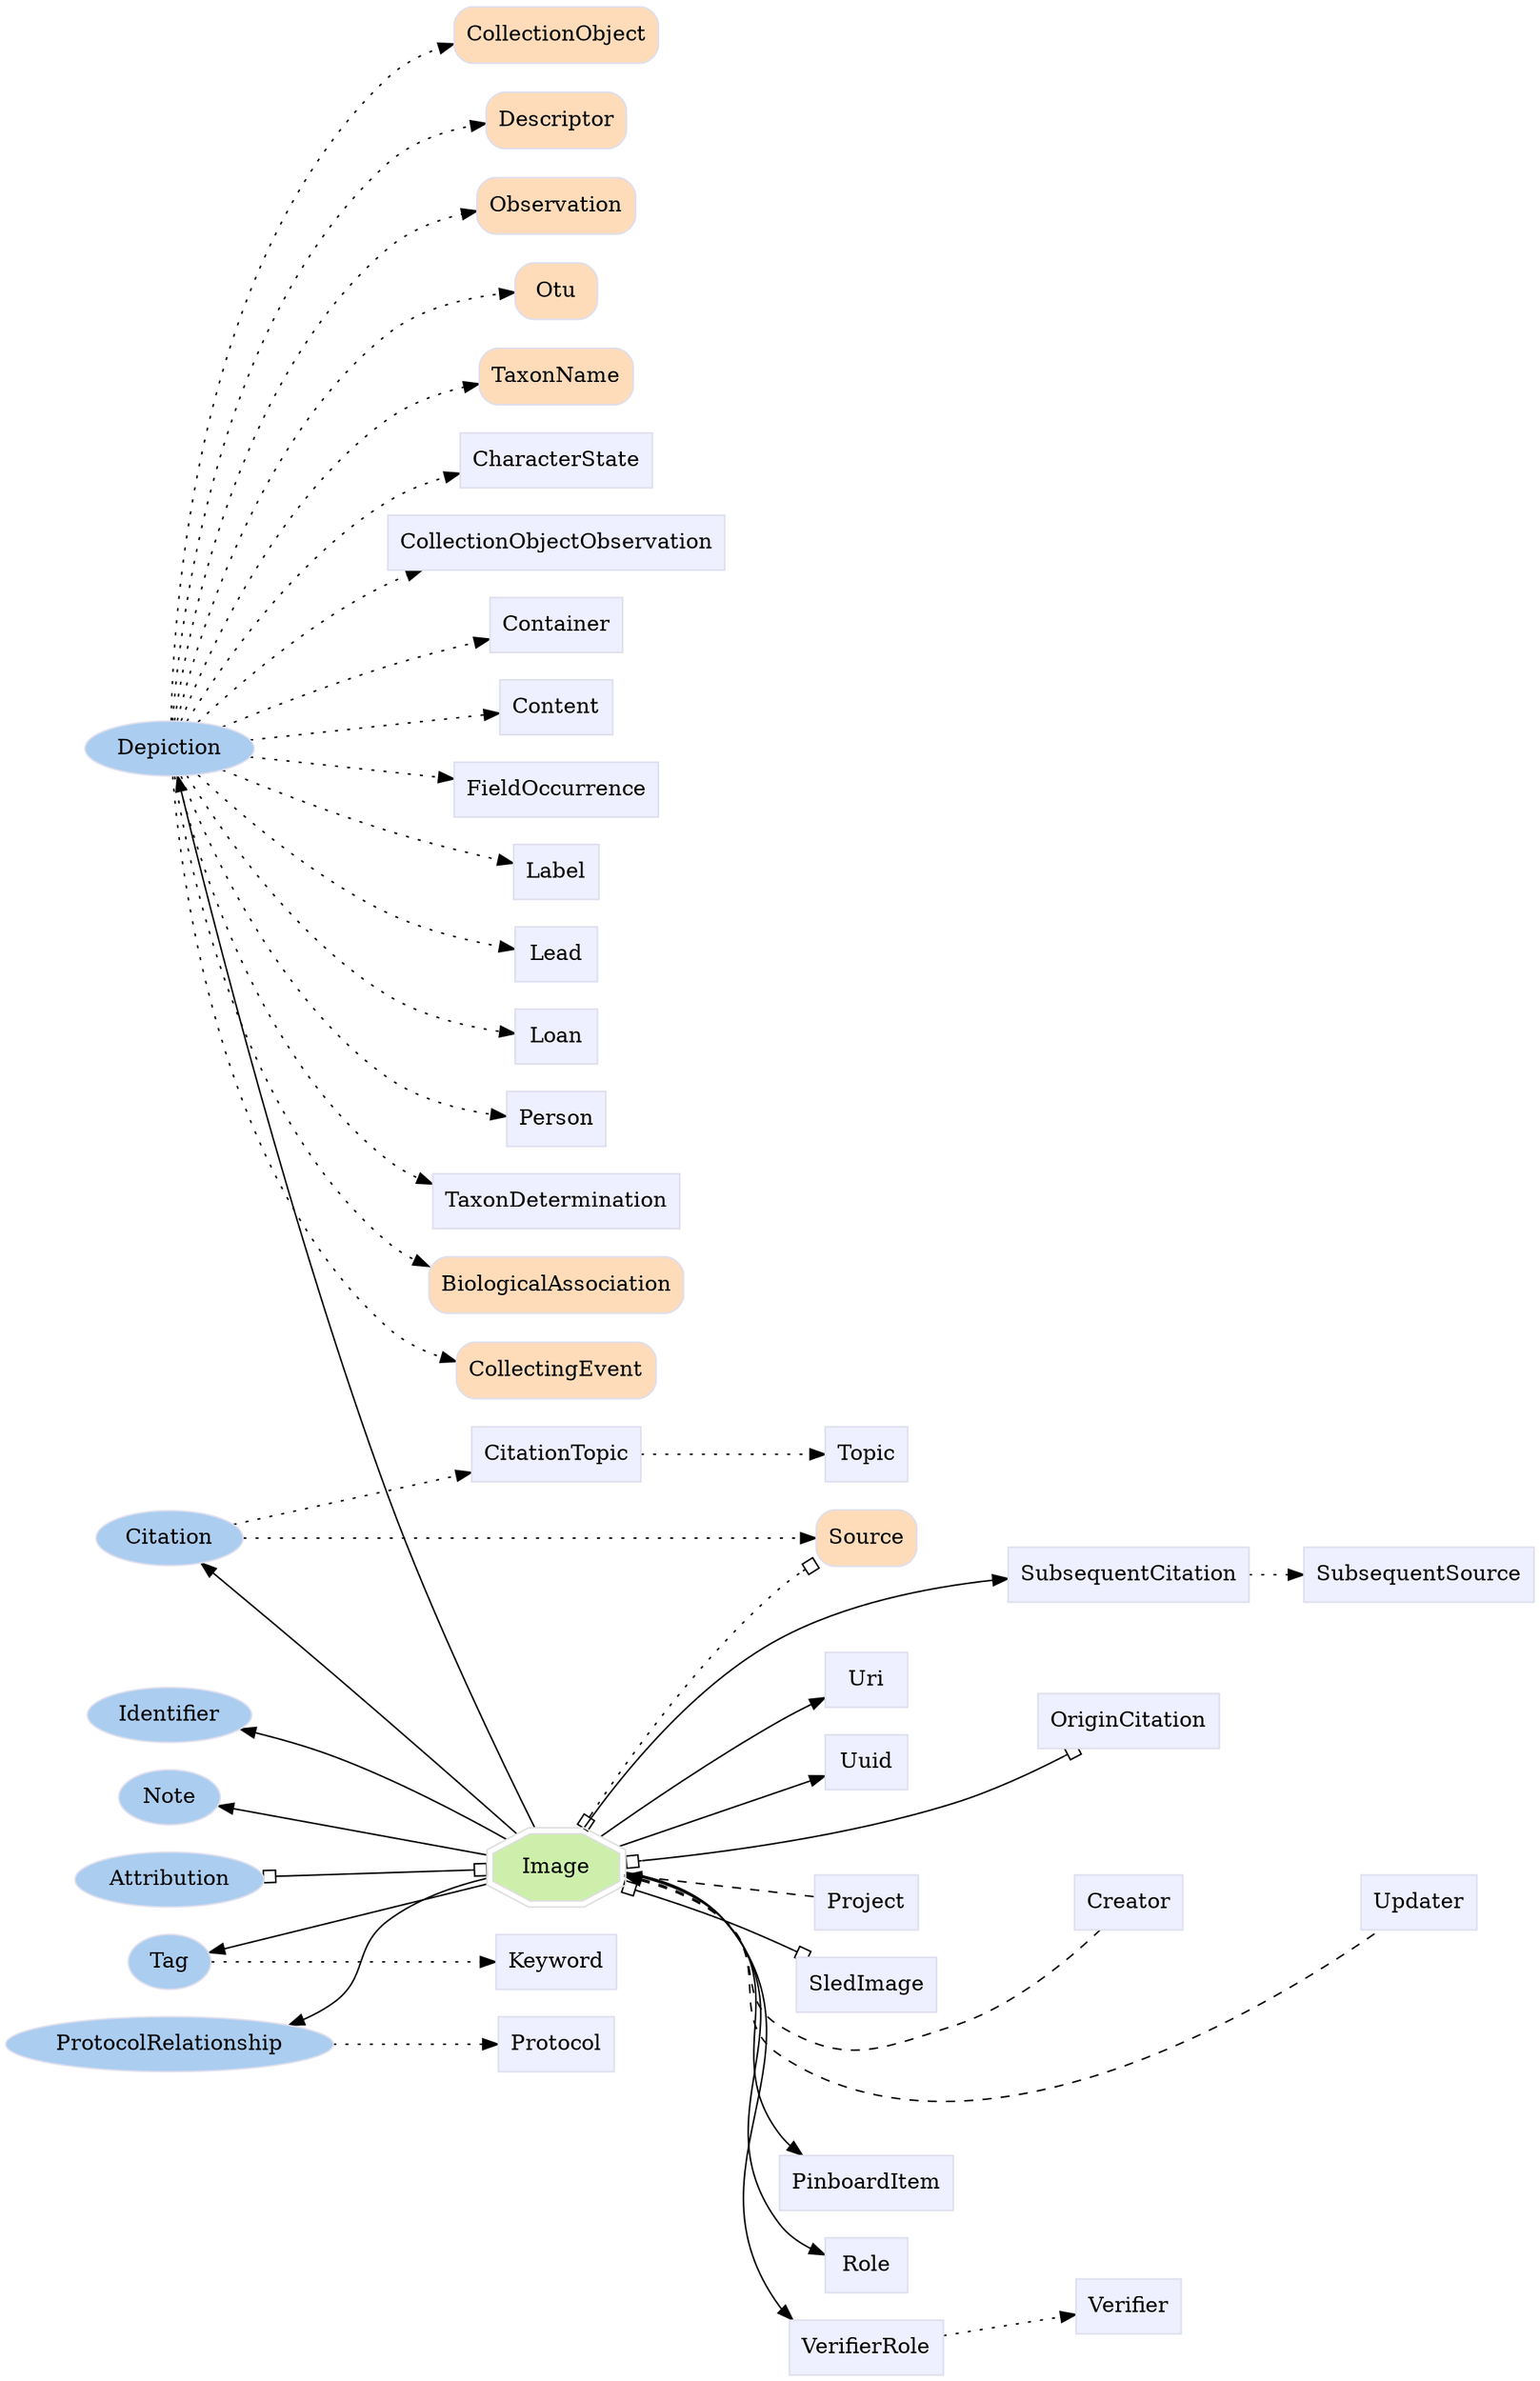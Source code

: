 digraph Image {
	graph [bb="0,0,823.43,1548.5",
		label="",
		outputorder=edgesfirst,
		rankdir=LR
	];
	node [label="\N"];
	subgraph annotator_cluster {
		graph [rank=min];
		Depiction	[color="#dddeee",
			fillcolor="#abcdef",
			group=annotator,
			height=0.5,
			href="/develop/Data/models.html#depiction",
			label=Depiction,
			pos="88.713,1066",
			shape=oval,
			style=filled,
			target=_top,
			width=1.3127];
		Citation	[color="#dddeee",
			fillcolor="#abcdef",
			group=annotator,
			height=0.5,
			href="/develop/Data/models.html#citation",
			label=Citation,
			pos="88.713,549",
			shape=oval,
			style=filled,
			target=_top,
			width=1.1279];
		Identifier	[color="#dddeee",
			fillcolor="#abcdef",
			group=annotator,
			height=0.5,
			href="/develop/Data/models.html#identifier",
			label=Identifier,
			pos="88.713,437",
			shape=oval,
			style=filled,
			target=_top,
			width=1.2558];
		Tag	[color="#dddeee",
			fillcolor="#abcdef",
			group=annotator,
			height=0.5,
			href="/develop/Data/models.html#tag",
			label=Tag,
			pos="88.713,275",
			shape=oval,
			style=filled,
			target=_top,
			width=0.75];
		Note	[color="#dddeee",
			fillcolor="#abcdef",
			group=annotator,
			height=0.5,
			href="/develop/Data/models.html#note",
			label=Note,
			pos="88.713,383",
			shape=oval,
			style=filled,
			target=_top,
			width=0.80088];
		ProtocolRelationship	[color="#dddeee",
			fillcolor="#abcdef",
			group=annotator,
			height=0.5,
			href="/develop/Data/models.html#protocol-relationship",
			label=ProtocolRelationship,
			pos="88.713,221",
			shape=oval,
			style=filled,
			target=_top,
			width=2.4643];
		Attribution	[color="#dddeee",
			fillcolor="#abcdef",
			group=annotator,
			height=0.5,
			href="/develop/Data/models.html#attribution",
			label=Attribution,
			pos="88.713,329",
			shape=oval,
			style=filled,
			target=_top,
			width=1.4406];
	}
	subgraph core {
		BiologicalAssociation	[color="#dddeee",
			fillcolor="#fedcba",
			group=core,
			height=0.51389,
			href="/develop/Data/models.html#biological-association",
			label=BiologicalAssociation,
			pos="300.55,714",
			shape=Mrecord,
			style=filled,
			target=_top,
			width=1.8889];
		CollectingEvent	[color="#dddeee",
			fillcolor="#fedcba",
			group=core,
			height=0.51389,
			href="/develop/Data/models.html#collecting-event",
			label=CollectingEvent,
			pos="300.55,659",
			shape=Mrecord,
			style=filled,
			target=_top,
			width=1.441];
		CollectionObject	[color="#dddeee",
			fillcolor="#fedcba",
			group=core,
			height=0.51389,
			href="/develop/Data/models.html#collection-object",
			label=CollectionObject,
			pos="300.55,1530",
			shape=Mrecord,
			style=filled,
			target=_top,
			width=1.5035];
		Descriptor	[color="#dddeee",
			fillcolor="#fedcba",
			group=core,
			height=0.51389,
			href="/develop/Data/models.html#descriptor",
			label=Descriptor,
			pos="300.55,1475",
			shape=Mrecord,
			style=filled,
			target=_top,
			width=1.0139];
		Observation	[color="#dddeee",
			fillcolor="#fedcba",
			group=core,
			height=0.51389,
			href="/develop/Data/models.html#observation",
			label=Observation,
			pos="300.55,1420",
			shape=Mrecord,
			style=filled,
			target=_top,
			width=1.1389];
		Otu	[color="#dddeee",
			fillcolor="#fedcba",
			group=core,
			height=0.51389,
			href="/develop/Data/models.html#otu",
			label=Otu,
			pos="300.55,1365",
			shape=Mrecord,
			style=filled,
			target=_top,
			width=0.75];
		Source	[color="#dddeee",
			fillcolor="#fedcba",
			group=core,
			height=0.51389,
			href="/develop/Data/models.html#source",
			label=Source,
			pos="468.8,549",
			shape=Mrecord,
			style=filled,
			target=_top,
			width=0.75];
		TaxonName	[color="#dddeee",
			fillcolor="#fedcba",
			group=core,
			height=0.51389,
			href="/develop/Data/models.html#taxon-name",
			label=TaxonName,
			pos="300.55,1310",
			shape=Mrecord,
			style=filled,
			target=_top,
			width=1.1597];
	}
	subgraph supporting {
		Image	[color="#dedede",
			fillcolor="#cdefab",
			group=target,
			height=0.61111,
			href="/develop/Data/models.html#image",
			label=Image,
			pos="300.55,333",
			shape=doubleoctagon,
			style=filled,
			target=_top,
			width=1.1473];
		CharacterState	[color="#dddeee",
			fillcolor="#eeefff",
			group=supporting,
			height=0.5,
			href="/develop/Data/models.html#character-state",
			label=CharacterState,
			pos="300.55,1255",
			shape=box,
			style=filled,
			target=_top,
			width=1.3264];
		CitationTopic	[color="#dddeee",
			fillcolor="#eeefff",
			group=supporting,
			height=0.5,
			href="/develop/Data/models.html#citation-topic",
			label=CitationTopic,
			pos="300.55,604",
			shape=box,
			style=filled,
			target=_top,
			width=1.2639];
		CollectionObjectObservation	[color="#dddeee",
			fillcolor="#eeefff",
			group=supporting,
			height=0.5,
			href="/develop/Data/models.html#collection-object-observation",
			label=CollectionObjectObservation,
			pos="300.55,1201",
			shape=box,
			style=filled,
			target=_top,
			width=2.4201];
		Container	[color="#dddeee",
			fillcolor="#eeefff",
			group=supporting,
			height=0.5,
			href="/develop/Data/models.html#container",
			label=Container,
			pos="300.55,1147",
			shape=box,
			style=filled,
			target=_top,
			width=0.96181];
		Content	[color="#dddeee",
			fillcolor="#eeefff",
			group=supporting,
			height=0.5,
			href="/develop/Data/models.html#content",
			label=Content,
			pos="300.55,1093",
			shape=box,
			style=filled,
			target=_top,
			width=0.81597];
		FieldOccurrence	[color="#dddeee",
			fillcolor="#eeefff",
			group=supporting,
			height=0.5,
			href="/develop/Data/models.html#field-occurrence",
			label=FieldOccurrence,
			pos="300.55,1039",
			shape=box,
			style=filled,
			target=_top,
			width=1.4722];
		Keyword	[color="#dddeee",
			fillcolor="#eeefff",
			group=supporting,
			height=0.5,
			href="/develop/Data/models.html#keyword",
			label=Keyword,
			pos="300.55,275",
			shape=box,
			style=filled,
			target=_top,
			width=0.92014];
		Label	[color="#dddeee",
			fillcolor="#eeefff",
			group=supporting,
			height=0.5,
			href="/develop/Data/models.html#label",
			label=Label,
			pos="300.55,985",
			shape=box,
			style=filled,
			target=_top,
			width=0.75];
		Lead	[color="#dddeee",
			fillcolor="#eeefff",
			group=supporting,
			height=0.5,
			href="/develop/Data/models.html#lead",
			label=Lead,
			pos="300.55,931",
			shape=box,
			style=filled,
			target=_top,
			width=0.75];
		Loan	[color="#dddeee",
			fillcolor="#eeefff",
			group=supporting,
			height=0.5,
			href="/develop/Data/models.html#loan",
			label=Loan,
			pos="300.55,877",
			shape=box,
			style=filled,
			target=_top,
			width=0.75];
		Person	[color="#dddeee",
			fillcolor="#eeefff",
			group=supporting,
			height=0.5,
			href="/develop/Data/models.html#person",
			label=Person,
			pos="300.55,823",
			shape=box,
			style=filled,
			target=_top,
			width=0.75];
		PinboardItem	[color="#dddeee",
			fillcolor="#eeefff",
			group=supporting,
			height=0.5,
			href="/develop/Data/models.html#pinboard-item",
			label=PinboardItem,
			pos="468.8,126",
			shape=box,
			style=filled,
			target=_top,
			width=1.2535];
		Protocol	[color="#dddeee",
			fillcolor="#eeefff",
			group=supporting,
			height=0.5,
			href="/develop/Data/models.html#protocol",
			label=Protocol,
			pos="300.55,221",
			shape=box,
			style=filled,
			target=_top,
			width=0.85764];
		Role	[color="#dddeee",
			fillcolor="#eeefff",
			group=supporting,
			height=0.5,
			href="/develop/Data/models.html#role",
			label=Role,
			pos="468.8,72",
			shape=box,
			style=filled,
			target=_top,
			width=0.75];
		SubsequentCitation	[color="#dddeee",
			fillcolor="#eeefff",
			group=supporting,
			height=0.5,
			href="/develop/Data/models.html#subsequent-citation",
			label=SubsequentCitation,
			pos="610.8,525",
			shape=box,
			style=filled,
			target=_top,
			width=1.691];
		SubsequentSource	[color="#dddeee",
			fillcolor="#eeefff",
			group=supporting,
			height=0.5,
			href="/develop/Data/models.html#subsequent-source",
			label=SubsequentSource,
			pos="765.55,525",
			shape=box,
			style=filled,
			target=_top,
			width=1.6076];
		TaxonDetermination	[color="#dddeee",
			fillcolor="#eeefff",
			group=supporting,
			height=0.5,
			href="/develop/Data/models.html#taxon-determination",
			label=TaxonDetermination,
			pos="300.55,769",
			shape=box,
			style=filled,
			target=_top,
			width=1.7951];
		Topic	[color="#dddeee",
			fillcolor="#eeefff",
			group=supporting,
			height=0.5,
			href="/develop/Data/models.html#topic",
			label=Topic,
			pos="468.8,604",
			shape=box,
			style=filled,
			target=_top,
			width=0.75];
		Uri	[color="#dddeee",
			fillcolor="#eeefff",
			group=supporting,
			height=0.5,
			href="/develop/Data/models.html#uri",
			label=Uri,
			pos="468.8,456",
			shape=box,
			style=filled,
			target=_top,
			width=0.75];
		Uuid	[color="#dddeee",
			fillcolor="#eeefff",
			group=supporting,
			height=0.5,
			href="/develop/Data/models.html#uuid",
			label=Uuid,
			pos="468.8,402",
			shape=box,
			style=filled,
			target=_top,
			width=0.75];
		VerifierRole	[color="#dddeee",
			fillcolor="#eeefff",
			group=supporting,
			height=0.5,
			href="/develop/Data/models.html#verifier-role",
			label=VerifierRole,
			pos="468.8,18",
			shape=box,
			style=filled,
			target=_top,
			width=1.1493];
		Verifier	[color="#dddeee",
			fillcolor="#eeefff",
			group=supporting,
			height=0.5,
			href="/develop/Data/models.html#verifier",
			label=Verifier,
			pos="610.8,45",
			shape=box,
			style=filled,
			target=_top,
			width=0.79514];
		Creator	[color="#dddeee",
			fillcolor="#eeefff",
			group=supporting,
			height=0.5,
			href="/develop/Data/models.html#creator",
			label=Creator,
			pos="610.8,310",
			shape=box,
			style=filled,
			target=_top,
			width=0.78472];
		Project	[color="#dddeee",
			fillcolor="#eeefff",
			group=supporting,
			height=0.5,
			href="/develop/Data/models.html#project",
			label=Project,
			pos="468.8,310",
			shape=box,
			style=filled,
			target=_top,
			width=0.75347];
		Updater	[color="#dddeee",
			fillcolor="#eeefff",
			group=supporting,
			height=0.5,
			href="/develop/Data/models.html#updater",
			label=Updater,
			pos="765.55,310",
			shape=box,
			style=filled,
			target=_top,
			width=0.82639];
		OriginCitation	[color="#dddeee",
			fillcolor="#eeefff",
			group=supporting,
			height=0.5,
			href="/develop/Data/models.html#origin-citation",
			label=OriginCitation,
			pos="610.8,429",
			shape=box,
			style=filled,
			target=_top,
			width=1.316];
		SledImage	[color="#dddeee",
			fillcolor="#eeefff",
			group=supporting,
			height=0.5,
			href="/develop/Data/models.html#sled-image",
			label=SledImage,
			pos="468.8,256",
			shape=box,
			style=filled,
			target=_top,
			width=1.0347];
	}
	Depiction -> BiologicalAssociation	[pos="e,232.21,729.12 91.303,1047.6 97.015,992.88 121.36,829.54 213.43,742 216.16,739.4 219.14,737.04 222.29,734.9",
		style=dotted];
	Depiction -> CollectingEvent	[pos="e,248.26,667.15 90.131,1047.6 92.515,987.1 108.38,791.92 213.43,687 220.22,680.21 228.68,675.07 237.62,671.17",
		style=dotted];
	Depiction -> CollectionObject	[pos="e,246.24,1522.2 89.153,1084.3 88.164,1150.6 93.864,1380.1 213.43,1503 219.65,1509.4 227.36,1514.3 235.6,1518",
		style=dotted];
	Depiction -> Descriptor	[pos="e,263.77,1471.4 90.023,1084.1 92.061,1144.8 106.95,1342.5 213.43,1448 223.97,1458.4 238.49,1464.9 252.61,1468.8",
		style=dotted];
	Depiction -> Observation	[pos="e,259.26,1415.1 91.165,1084.2 96.526,1139.2 120.06,1304.9 213.43,1393 223.03,1402.1 235.65,1408.1 248.26,1412.1",
		style=dotted];
	Depiction -> Otu	[pos="e,273.44,1362.5 92.732,1084.3 101.74,1132.9 132.97,1266.9 213.43,1338 226.97,1350 245.8,1356.6 262.4,1360.3",
		style=dotted];
	Depiction -> TaxonName	[pos="e,258.38,1303.1 95.057,1084 108.2,1125.3 146.02,1227.2 213.43,1282 223.24,1290 235.38,1295.7 247.42,1299.8",
		style=dotted];
	Depiction -> CharacterState	[pos="e,252.45,1245.9 98.61,1084 116.02,1117.4 157.78,1189 213.43,1228 221.91,1233.9 231.75,1238.6 241.69,1242.3",
		style=dotted];
	Depiction -> CollectionObjectObservation	[pos="e,231.21,1182.5 104.84,1083.1 126.64,1106.7 169.15,1149.2 213.43,1174 215.79,1175.3 218.23,1176.6 220.72,1177.8",
		style=dotted];
	Depiction -> Container	[pos="e,265.73,1137.3 119.34,1080 144.18,1091.5 180.72,1107.8 213.43,1120 226.73,1125 241.41,1129.8 254.82,1134",
		style=dotted];
	Depiction -> Content	[pos="e,270.82,1089.3 133.96,1071.7 171.17,1076.5 223.91,1083.3 259.8,1087.9",
		style=dotted];
	Depiction -> FieldOccurrence	[pos="e,247.21,1045.7 133.96,1060.3 163.54,1056.5 202.92,1051.4 235.86,1047.2",
		style=dotted];
	Depiction -> Label	[pos="e,273.3,992.43 119.34,1052 144.18,1040.5 180.72,1024.2 213.43,1012 229.37,1006 247.29,1000.3 262.64,995.62",
		style=dotted];
	Depiction -> Lead	[pos="e,273.16,936.28 104.84,1048.9 126.64,1025.3 169.15,982.81 213.43,958 228.5,949.56 246.56,943.38 262.24,939.08",
		style=dotted];
	Depiction -> Loan	[pos="e,273.2,880.93 98.61,1048 116.02,1014.6 157.78,942.99 213.43,904 227.78,893.94 246.03,887.52 262.04,883.47",
		style=dotted];
	Depiction -> Person	[pos="e,273.06,826.14 95.017,1047.9 108.07,1006.5 145.73,904.43 213.43,850 227.32,838.83 245.87,832.26 262.19,828.4",
		style=dotted];
	Depiction -> TaxonDetermination	[pos="e,235.6,782.26 92.775,1047.9 101.89,999.55 133.36,866.58 213.43,796 217.16,792.71 221.3,789.81 225.68,787.27",
		style=dotted];
	Citation -> Source	[pos="e,441.65,549 129.46,549 202.92,549 358.94,549 430.51,549",
		style=dotted];
	Citation -> CitationTopic	[pos="e,254.59,592.22 124.36,558.08 156.78,566.58 205.77,579.42 243.71,589.36",
		style=dotted];
	Tag -> Keyword	[pos="e,267.21,275 115.87,275 150.91,275 213.6,275 255.87,275",
		style=dotted];
	ProtocolRelationship -> Protocol	[pos="e,269.57,221 177.79,221 205.68,221 235.2,221 258.19,221",
		style=dotted];
	Source -> SubsequentCitation	[pos="e,549.63,535.32 496.13,544.49 508.31,542.4 523.42,539.81 538.6,537.21",
		style=invis];
	Source -> OriginCitation	[pos="e,588.44,447.31 491.37,530.51 515.08,510.19 553.32,477.42 579.91,454.63",
		style=invis];
	Image -> Depiction	[pos="e,93.722,1047.6 290.9,355.31 274.54,397.97 238.45,494.22 213.43,577 161.35,749.26 113.16,960.08 96.176,1036.5"];
	Image -> Citation	[pos="e,107.11,532.64 280.83,353.72 257.13,379.81 214.88,425.82 177.43,464 156.88,484.95 132.92,508.08 115.24,524.92"];
	Image -> Identifier	[pos="e,127.65,427.69 275.38,350.95 251.5,368.01 213.41,393.47 177.43,410 165.22,415.61 151.54,420.45 138.68,424.42"];
	Image -> Tag	[pos="e,114.2,281.77 260.24,322.13 221.39,311.4 162.49,295.12 125.07,284.77"];
	Image -> Note	[pos="e,115.87,376.77 259.01,342.66 220.71,351.79 163.77,365.35 126.69,374.19"];
	Image -> ProtocolRelationship	[pos="e,151.3,234.02 259.16,324.24 243.74,319.48 226.69,312.38 213.43,302 190.71,284.22 200.55,265.24 177.43,248 172.56,244.37 167.19,\
241.22 161.59,238.49"];
	Image -> Attribution	[arrowhead=obox,
		arrowtail=obox,
		dir=both,
		pos="s,258.81,332.22 e,140.78,329.97 248.39,332.02 219.1,331.47 182.14,330.76 151.27,330.17"];
	Image -> Source	[arrowhead=obox,
		arrowtail=obox,
		dir=both,
		pos="s,313.15,355.29 e,441.38,531.53 318.14,364.44 339.35,402.86 378.75,468.59 423.68,516 426.64,519.12 429.92,522.17 433.32,525.07",
		style=dotted];
	Image -> PinboardItem	[pos="e,436.74,144.16 342.2,326.9 358.4,322.51 375.95,314.97 387.68,302 431.92,253.07 386.75,212.66 423.68,158 425.1,155.9 426.7,153.88 \
428.44,151.97"];
	Image -> Role	[pos="e,441.49,83.187 342.2,327.41 358.61,323.11 376.31,315.49 387.68,302 446.73,231.94 372.04,174.7 423.68,99 426.04,95.531 429.02,92.429 \
432.3,89.675"];
	Image -> SubsequentCitation	[pos="e,549.84,521.51 313.24,355.29 331.92,388.58 371.72,450.81 423.68,483 458.13,504.35 502.16,514.88 538.75,520.06"];
	Image -> Uri	[pos="e,441.35,440.51 323.9,351.87 347.94,371.85 387.59,403.9 423.68,429 426.3,430.83 429.05,432.67 431.84,434.48"];
	Image -> Uuid	[pos="e,441.45,391.06 334.8,346.8 362.61,358.34 402.24,374.79 431,386.73"];
	Image -> VerifierRole	[pos="e,431.19,36.446 341.99,327.72 358.57,323.47 376.45,315.81 387.68,302 458.2,215.19 366.32,145.77 425.22,45.89"];
	Image -> Creator	[dir=back,
		pos="s,342.23,325.23 353.02,321.66 365.4,317.1 377.87,310.76 387.68,302 414.66,277.9 392.96,248.1 423.68,229 457.74,207.82 476.26,215.22 \
513.93,229 547.9,241.43 578.12,271.8 595.18,291.61",
		style=dashed];
	Image -> Project	[dir=back,
		pos="s,342.22,327.37 353.5,325.81 382.74,321.77 417.99,316.89 441.54,313.63",
		style=dashed];
	Image -> Updater	[dir=back,
		pos="s,342.25,325.85 353.15,322.3 365.64,317.72 378.13,311.22 387.68,302 418.67,272.07 388,236.15 423.68,212 528.46,141.06 684.67,247.16 \
742.22,291.78",
		style=dashed];
	Image -> OriginCitation	[arrowhead=obox,
		arrowtail=obox,
		dir=both,
		pos="s,342.12,337.14 e,582.82,410.73 352.52,338.46 396.33,344.24 460.68,355.32 513.93,375 534.83,382.73 556.59,394.63 574.09,405.29"];
	Image -> SledImage	[arrowhead=obox,
		arrowtail=obox,
		dir=both,
		pos="s,339.01,321.12 e,437.2,274.31 348.61,317.75 361.46,313.13 375.26,307.74 387.68,302 395.91,298.19 412.5,288.78 428.46,279.45"];
	CitationTopic -> Topic	[pos="e,441.46,604 346.54,604 372.66,604 405.18,604 429.97,604",
		style=dotted];
	Role -> Verifier	[pos="e,582.15,50.333 496.13,66.922 517.24,62.852 547.15,57.082 571,52.484",
		style=invis];
	SubsequentCitation -> SubsequentSource	[pos="e,707.61,525 672.17,525 680.11,525 688.28,525 696.34,525",
		style=dotted];
	VerifierRole -> Verifier	[pos="e,581.97,39.633 510.67,25.882 529.65,29.543 552.11,33.874 570.85,37.488",
		style=dotted];
	Creator -> Updater	[pos="e,735.54,310 639.46,310 663.13,310 697.5,310 724.23,310",
		style=invis];
	Project -> Creator	[pos="e,582.15,310 496.13,310 517.14,310 546.88,310 570.67,310",
		style=invis];
}
